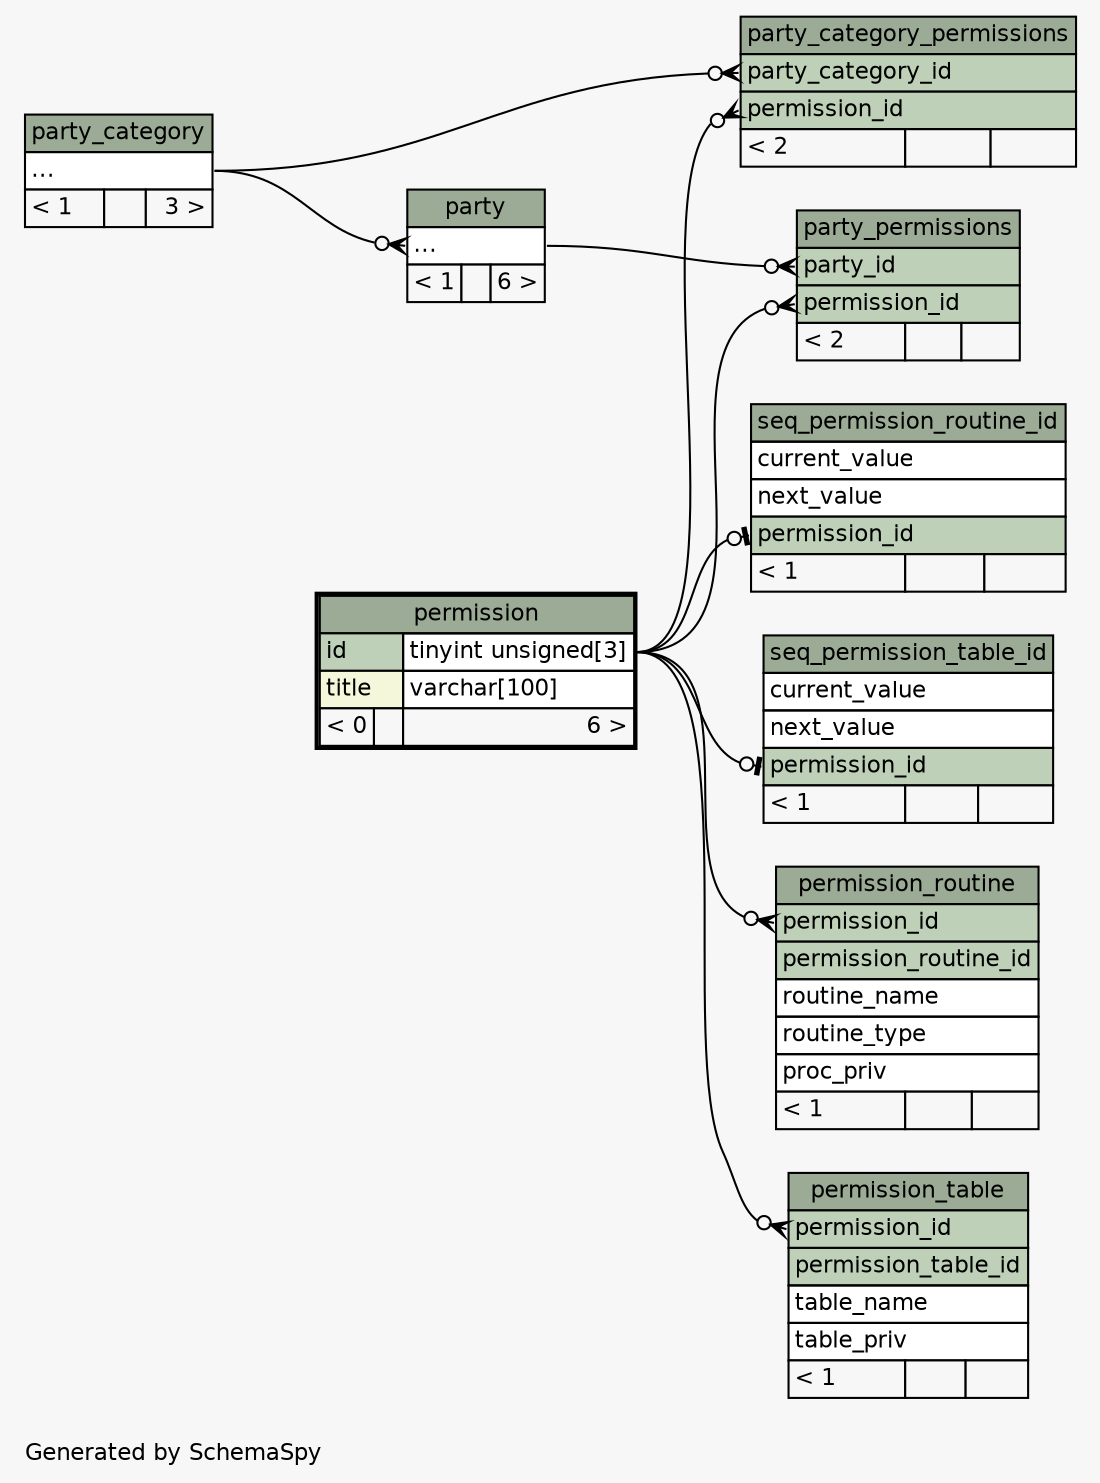 // dot 2.38.0 on Linux 3.19.0-18-generic
// SchemaSpy rev 590
digraph "twoDegreesRelationshipsDiagram" {
  graph [
    rankdir="RL"
    bgcolor="#f7f7f7"
    label="\nGenerated by SchemaSpy"
    labeljust="l"
    nodesep="0.18"
    ranksep="0.46"
    fontname="Helvetica"
    fontsize="11"
  ];
  node [
    fontname="Helvetica"
    fontsize="11"
    shape="plaintext"
  ];
  edge [
    arrowsize="0.8"
  ];
  "party":"elipses":w -> "party_category":"elipses":e [arrowhead=none dir=back arrowtail=crowodot];
  "party_category_permissions":"party_category_id":w -> "party_category":"elipses":e [arrowhead=none dir=back arrowtail=crowodot];
  "party_category_permissions":"permission_id":w -> "permission":"id.type":e [arrowhead=none dir=back arrowtail=crowodot];
  "party_permissions":"party_id":w -> "party":"elipses":e [arrowhead=none dir=back arrowtail=crowodot];
  "party_permissions":"permission_id":w -> "permission":"id.type":e [arrowhead=none dir=back arrowtail=crowodot];
  "permission_routine":"permission_id":w -> "permission":"id.type":e [arrowhead=none dir=back arrowtail=crowodot];
  "permission_table":"permission_id":w -> "permission":"id.type":e [arrowhead=none dir=back arrowtail=crowodot];
  "seq_permission_routine_id":"permission_id":w -> "permission":"id.type":e [arrowhead=none dir=back arrowtail=teeodot];
  "seq_permission_table_id":"permission_id":w -> "permission":"id.type":e [arrowhead=none dir=back arrowtail=teeodot];
  "party" [
    label=<
    <TABLE BORDER="0" CELLBORDER="1" CELLSPACING="0" BGCOLOR="#ffffff">
      <TR><TD COLSPAN="3" BGCOLOR="#9bab96" ALIGN="CENTER">party</TD></TR>
      <TR><TD PORT="elipses" COLSPAN="3" ALIGN="LEFT">...</TD></TR>
      <TR><TD ALIGN="LEFT" BGCOLOR="#f7f7f7">&lt; 1</TD><TD ALIGN="RIGHT" BGCOLOR="#f7f7f7">  </TD><TD ALIGN="RIGHT" BGCOLOR="#f7f7f7">6 &gt;</TD></TR>
    </TABLE>>
    URL="party.html"
    tooltip="party"
  ];
  "party_category" [
    label=<
    <TABLE BORDER="0" CELLBORDER="1" CELLSPACING="0" BGCOLOR="#ffffff">
      <TR><TD COLSPAN="3" BGCOLOR="#9bab96" ALIGN="CENTER">party_category</TD></TR>
      <TR><TD PORT="elipses" COLSPAN="3" ALIGN="LEFT">...</TD></TR>
      <TR><TD ALIGN="LEFT" BGCOLOR="#f7f7f7">&lt; 1</TD><TD ALIGN="RIGHT" BGCOLOR="#f7f7f7">  </TD><TD ALIGN="RIGHT" BGCOLOR="#f7f7f7">3 &gt;</TD></TR>
    </TABLE>>
    URL="party_category.html"
    tooltip="party_category"
  ];
  "party_category_permissions" [
    label=<
    <TABLE BORDER="0" CELLBORDER="1" CELLSPACING="0" BGCOLOR="#ffffff">
      <TR><TD COLSPAN="3" BGCOLOR="#9bab96" ALIGN="CENTER">party_category_permissions</TD></TR>
      <TR><TD PORT="party_category_id" COLSPAN="3" BGCOLOR="#bed1b8" ALIGN="LEFT">party_category_id</TD></TR>
      <TR><TD PORT="permission_id" COLSPAN="3" BGCOLOR="#bed1b8" ALIGN="LEFT">permission_id</TD></TR>
      <TR><TD ALIGN="LEFT" BGCOLOR="#f7f7f7">&lt; 2</TD><TD ALIGN="RIGHT" BGCOLOR="#f7f7f7">  </TD><TD ALIGN="RIGHT" BGCOLOR="#f7f7f7">  </TD></TR>
    </TABLE>>
    URL="party_category_permissions.html"
    tooltip="party_category_permissions"
  ];
  "party_permissions" [
    label=<
    <TABLE BORDER="0" CELLBORDER="1" CELLSPACING="0" BGCOLOR="#ffffff">
      <TR><TD COLSPAN="3" BGCOLOR="#9bab96" ALIGN="CENTER">party_permissions</TD></TR>
      <TR><TD PORT="party_id" COLSPAN="3" BGCOLOR="#bed1b8" ALIGN="LEFT">party_id</TD></TR>
      <TR><TD PORT="permission_id" COLSPAN="3" BGCOLOR="#bed1b8" ALIGN="LEFT">permission_id</TD></TR>
      <TR><TD ALIGN="LEFT" BGCOLOR="#f7f7f7">&lt; 2</TD><TD ALIGN="RIGHT" BGCOLOR="#f7f7f7">  </TD><TD ALIGN="RIGHT" BGCOLOR="#f7f7f7">  </TD></TR>
    </TABLE>>
    URL="party_permissions.html"
    tooltip="party_permissions"
  ];
  "permission" [
    label=<
    <TABLE BORDER="2" CELLBORDER="1" CELLSPACING="0" BGCOLOR="#ffffff">
      <TR><TD COLSPAN="3" BGCOLOR="#9bab96" ALIGN="CENTER">permission</TD></TR>
      <TR><TD PORT="id" COLSPAN="2" BGCOLOR="#bed1b8" ALIGN="LEFT">id</TD><TD PORT="id.type" ALIGN="LEFT">tinyint unsigned[3]</TD></TR>
      <TR><TD PORT="title" COLSPAN="2" BGCOLOR="#f4f7da" ALIGN="LEFT">title</TD><TD PORT="title.type" ALIGN="LEFT">varchar[100]</TD></TR>
      <TR><TD ALIGN="LEFT" BGCOLOR="#f7f7f7">&lt; 0</TD><TD ALIGN="RIGHT" BGCOLOR="#f7f7f7">  </TD><TD ALIGN="RIGHT" BGCOLOR="#f7f7f7">6 &gt;</TD></TR>
    </TABLE>>
    URL="permission.html"
    tooltip="permission"
  ];
  "permission_routine" [
    label=<
    <TABLE BORDER="0" CELLBORDER="1" CELLSPACING="0" BGCOLOR="#ffffff">
      <TR><TD COLSPAN="3" BGCOLOR="#9bab96" ALIGN="CENTER">permission_routine</TD></TR>
      <TR><TD PORT="permission_id" COLSPAN="3" BGCOLOR="#bed1b8" ALIGN="LEFT">permission_id</TD></TR>
      <TR><TD PORT="permission_routine_id" COLSPAN="3" BGCOLOR="#bed1b8" ALIGN="LEFT">permission_routine_id</TD></TR>
      <TR><TD PORT="routine_name" COLSPAN="3" ALIGN="LEFT">routine_name</TD></TR>
      <TR><TD PORT="routine_type" COLSPAN="3" ALIGN="LEFT">routine_type</TD></TR>
      <TR><TD PORT="proc_priv" COLSPAN="3" ALIGN="LEFT">proc_priv</TD></TR>
      <TR><TD ALIGN="LEFT" BGCOLOR="#f7f7f7">&lt; 1</TD><TD ALIGN="RIGHT" BGCOLOR="#f7f7f7">  </TD><TD ALIGN="RIGHT" BGCOLOR="#f7f7f7">  </TD></TR>
    </TABLE>>
    URL="permission_routine.html"
    tooltip="permission_routine"
  ];
  "permission_table" [
    label=<
    <TABLE BORDER="0" CELLBORDER="1" CELLSPACING="0" BGCOLOR="#ffffff">
      <TR><TD COLSPAN="3" BGCOLOR="#9bab96" ALIGN="CENTER">permission_table</TD></TR>
      <TR><TD PORT="permission_id" COLSPAN="3" BGCOLOR="#bed1b8" ALIGN="LEFT">permission_id</TD></TR>
      <TR><TD PORT="permission_table_id" COLSPAN="3" BGCOLOR="#bed1b8" ALIGN="LEFT">permission_table_id</TD></TR>
      <TR><TD PORT="table_name" COLSPAN="3" ALIGN="LEFT">table_name</TD></TR>
      <TR><TD PORT="table_priv" COLSPAN="3" ALIGN="LEFT">table_priv</TD></TR>
      <TR><TD ALIGN="LEFT" BGCOLOR="#f7f7f7">&lt; 1</TD><TD ALIGN="RIGHT" BGCOLOR="#f7f7f7">  </TD><TD ALIGN="RIGHT" BGCOLOR="#f7f7f7">  </TD></TR>
    </TABLE>>
    URL="permission_table.html"
    tooltip="permission_table"
  ];
  "seq_permission_routine_id" [
    label=<
    <TABLE BORDER="0" CELLBORDER="1" CELLSPACING="0" BGCOLOR="#ffffff">
      <TR><TD COLSPAN="3" BGCOLOR="#9bab96" ALIGN="CENTER">seq_permission_routine_id</TD></TR>
      <TR><TD PORT="current_value" COLSPAN="3" ALIGN="LEFT">current_value</TD></TR>
      <TR><TD PORT="next_value" COLSPAN="3" ALIGN="LEFT">next_value</TD></TR>
      <TR><TD PORT="permission_id" COLSPAN="3" BGCOLOR="#bed1b8" ALIGN="LEFT">permission_id</TD></TR>
      <TR><TD ALIGN="LEFT" BGCOLOR="#f7f7f7">&lt; 1</TD><TD ALIGN="RIGHT" BGCOLOR="#f7f7f7">  </TD><TD ALIGN="RIGHT" BGCOLOR="#f7f7f7">  </TD></TR>
    </TABLE>>
    URL="seq_permission_routine_id.html"
    tooltip="seq_permission_routine_id"
  ];
  "seq_permission_table_id" [
    label=<
    <TABLE BORDER="0" CELLBORDER="1" CELLSPACING="0" BGCOLOR="#ffffff">
      <TR><TD COLSPAN="3" BGCOLOR="#9bab96" ALIGN="CENTER">seq_permission_table_id</TD></TR>
      <TR><TD PORT="current_value" COLSPAN="3" ALIGN="LEFT">current_value</TD></TR>
      <TR><TD PORT="next_value" COLSPAN="3" ALIGN="LEFT">next_value</TD></TR>
      <TR><TD PORT="permission_id" COLSPAN="3" BGCOLOR="#bed1b8" ALIGN="LEFT">permission_id</TD></TR>
      <TR><TD ALIGN="LEFT" BGCOLOR="#f7f7f7">&lt; 1</TD><TD ALIGN="RIGHT" BGCOLOR="#f7f7f7">  </TD><TD ALIGN="RIGHT" BGCOLOR="#f7f7f7">  </TD></TR>
    </TABLE>>
    URL="seq_permission_table_id.html"
    tooltip="seq_permission_table_id"
  ];
}
